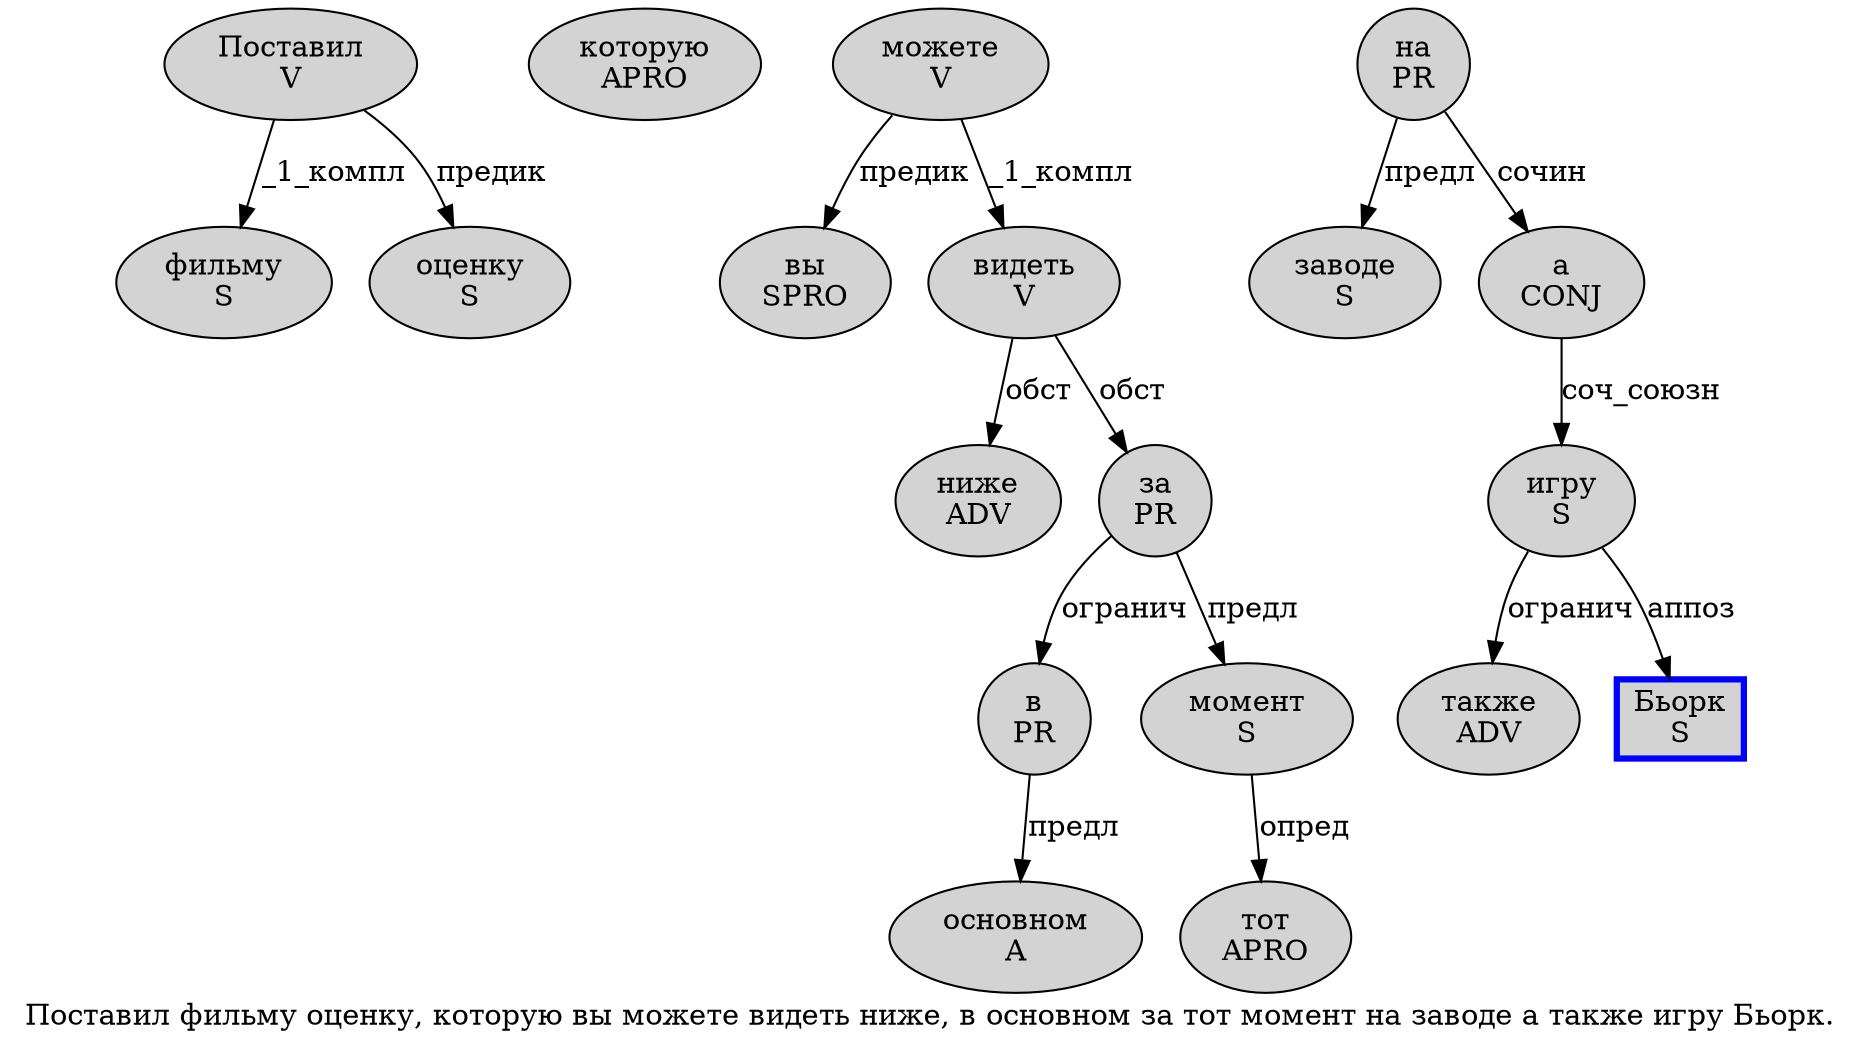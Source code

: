 digraph SENTENCE_2387 {
	graph [label="Поставил фильму оценку, которую вы можете видеть ниже, в основном за тот момент на заводе а также игру Бьорк."]
	node [style=filled]
		0 [label="Поставил
V" color="" fillcolor=lightgray penwidth=1 shape=ellipse]
		1 [label="фильму
S" color="" fillcolor=lightgray penwidth=1 shape=ellipse]
		2 [label="оценку
S" color="" fillcolor=lightgray penwidth=1 shape=ellipse]
		4 [label="которую
APRO" color="" fillcolor=lightgray penwidth=1 shape=ellipse]
		5 [label="вы
SPRO" color="" fillcolor=lightgray penwidth=1 shape=ellipse]
		6 [label="можете
V" color="" fillcolor=lightgray penwidth=1 shape=ellipse]
		7 [label="видеть
V" color="" fillcolor=lightgray penwidth=1 shape=ellipse]
		8 [label="ниже
ADV" color="" fillcolor=lightgray penwidth=1 shape=ellipse]
		10 [label="в
PR" color="" fillcolor=lightgray penwidth=1 shape=ellipse]
		11 [label="основном
A" color="" fillcolor=lightgray penwidth=1 shape=ellipse]
		12 [label="за
PR" color="" fillcolor=lightgray penwidth=1 shape=ellipse]
		13 [label="тот
APRO" color="" fillcolor=lightgray penwidth=1 shape=ellipse]
		14 [label="момент
S" color="" fillcolor=lightgray penwidth=1 shape=ellipse]
		15 [label="на
PR" color="" fillcolor=lightgray penwidth=1 shape=ellipse]
		16 [label="заводе
S" color="" fillcolor=lightgray penwidth=1 shape=ellipse]
		17 [label="а
CONJ" color="" fillcolor=lightgray penwidth=1 shape=ellipse]
		18 [label="также
ADV" color="" fillcolor=lightgray penwidth=1 shape=ellipse]
		19 [label="игру
S" color="" fillcolor=lightgray penwidth=1 shape=ellipse]
		20 [label="Бьорк
S" color=blue fillcolor=lightgray penwidth=3 shape=box]
			10 -> 11 [label="предл"]
			7 -> 8 [label="обст"]
			7 -> 12 [label="обст"]
			12 -> 10 [label="огранич"]
			12 -> 14 [label="предл"]
			0 -> 1 [label="_1_компл"]
			0 -> 2 [label="предик"]
			15 -> 16 [label="предл"]
			15 -> 17 [label="сочин"]
			14 -> 13 [label="опред"]
			6 -> 5 [label="предик"]
			6 -> 7 [label="_1_компл"]
			19 -> 18 [label="огранич"]
			19 -> 20 [label="аппоз"]
			17 -> 19 [label="соч_союзн"]
}
